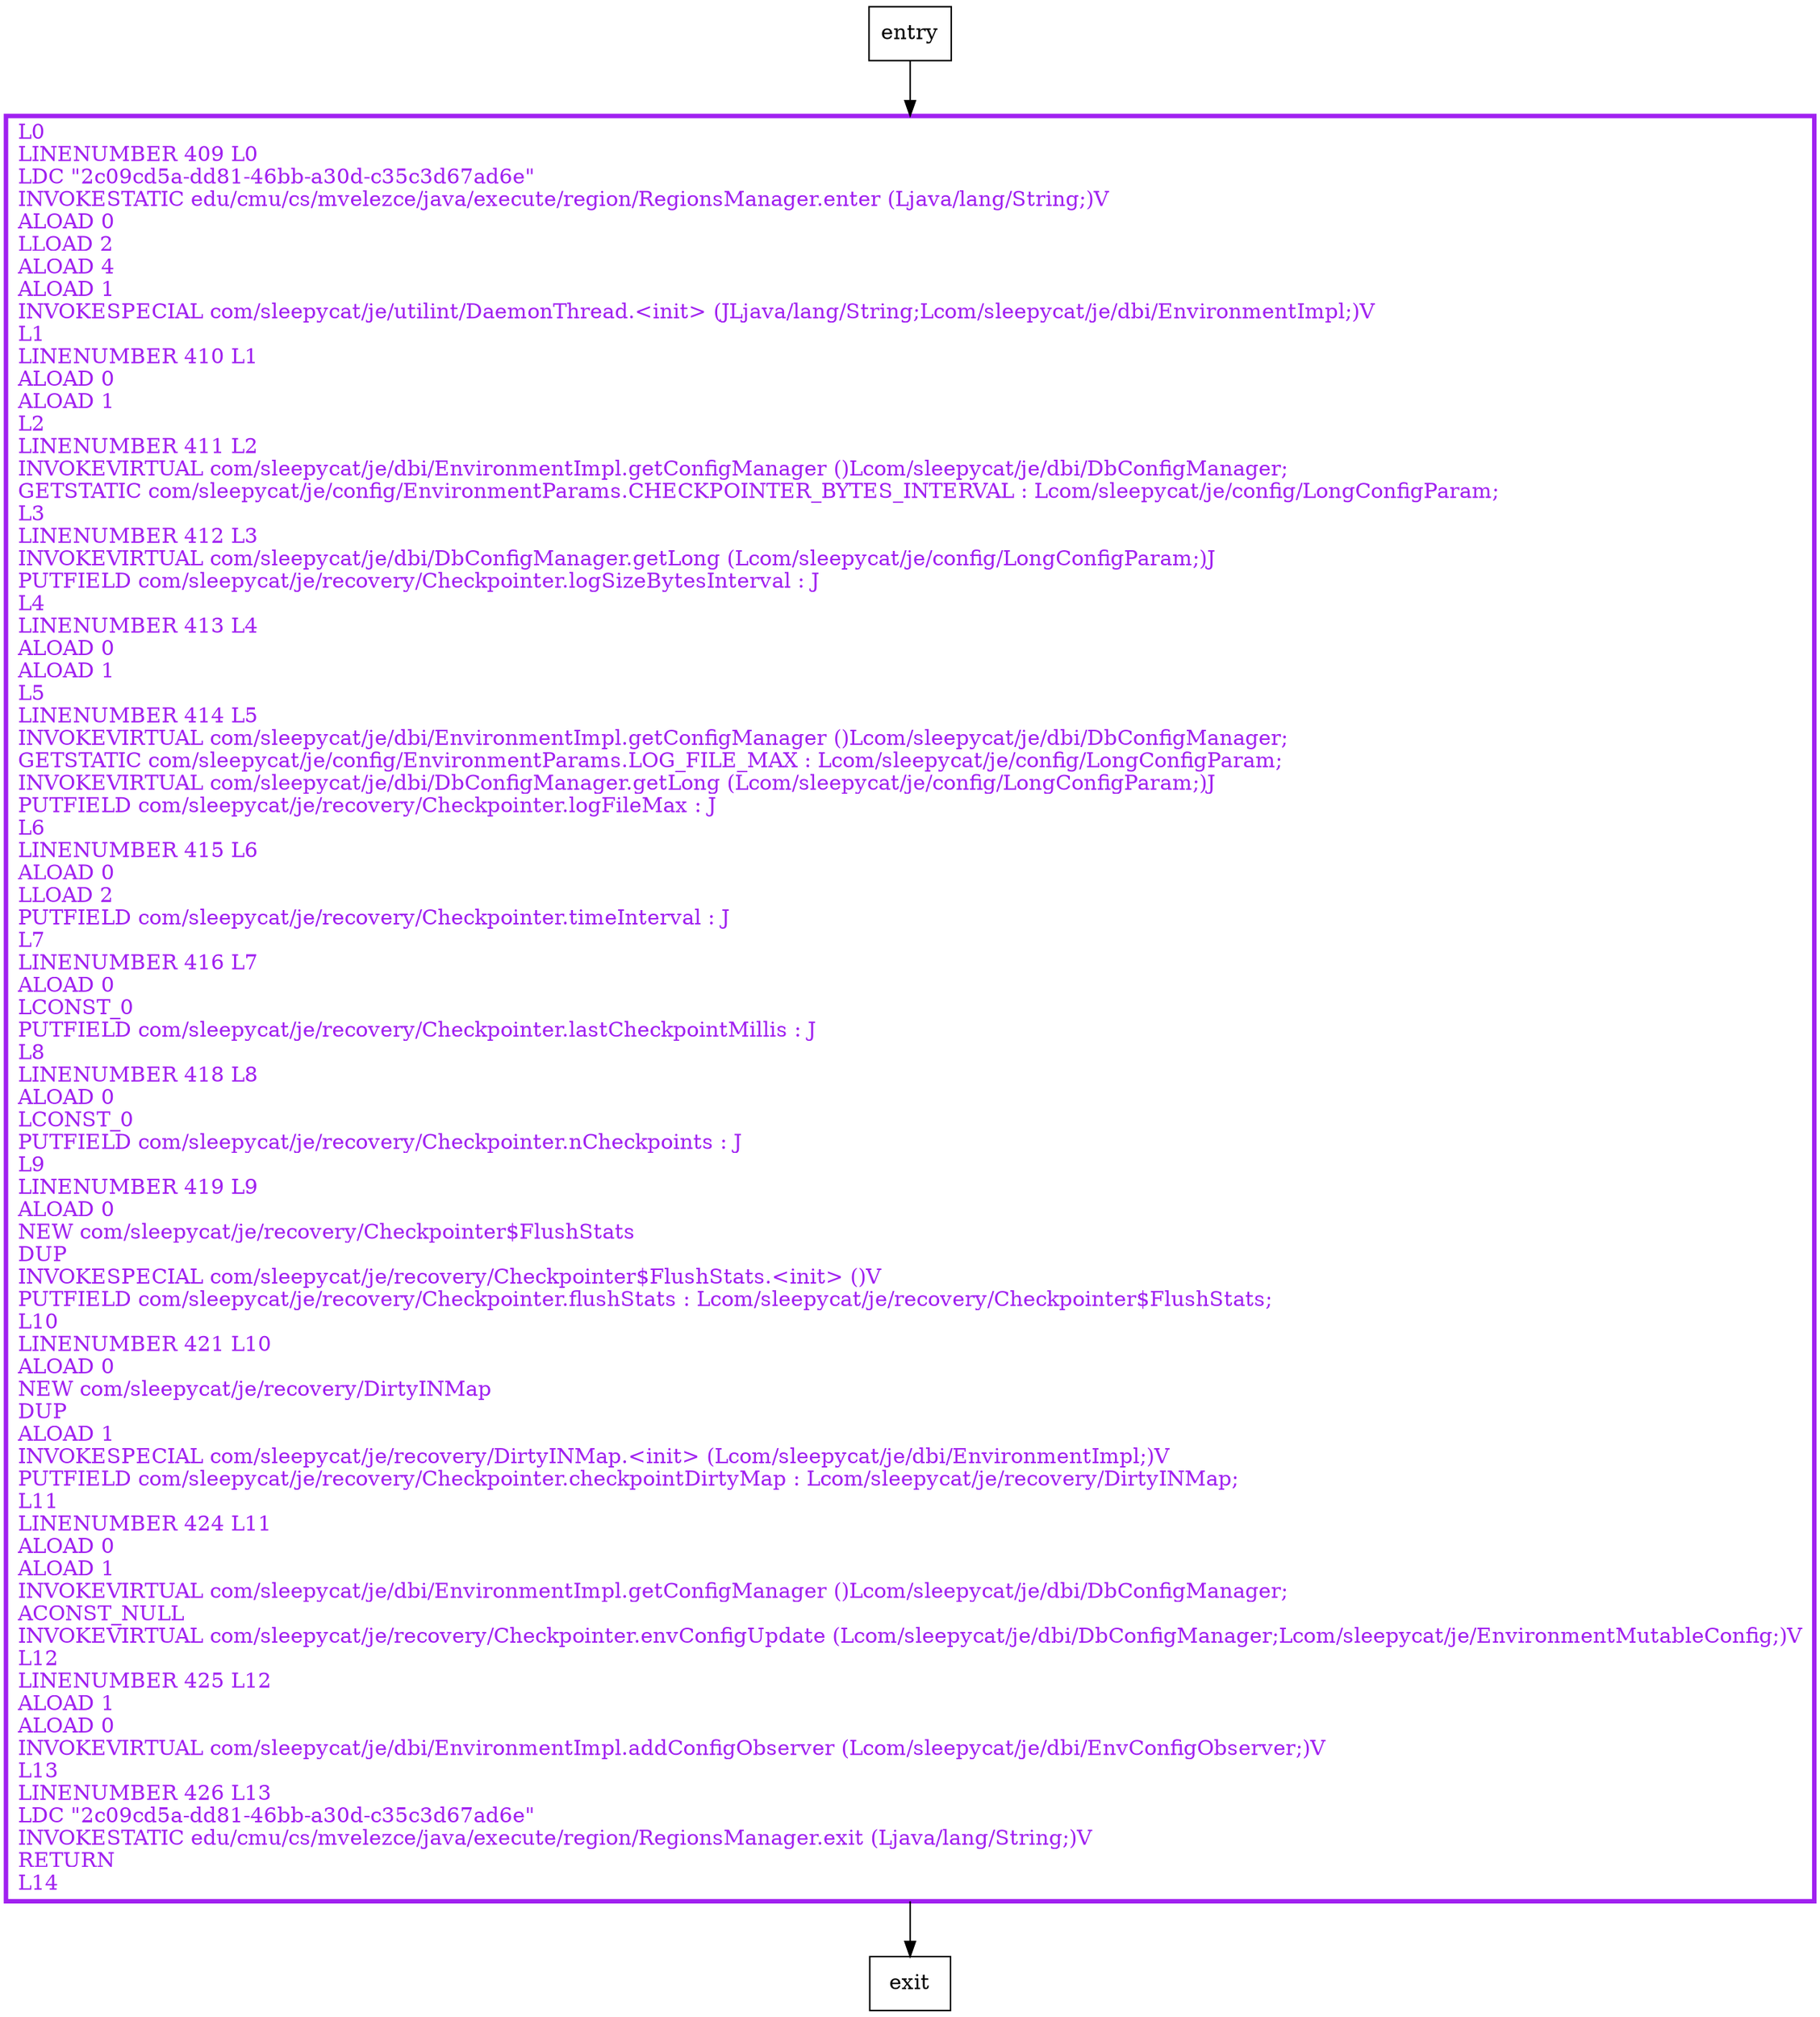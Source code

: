 digraph <init> {
node [shape=record];
1647126379 [label="L0\lLINENUMBER 409 L0\lLDC \"2c09cd5a-dd81-46bb-a30d-c35c3d67ad6e\"\lINVOKESTATIC edu/cmu/cs/mvelezce/java/execute/region/RegionsManager.enter (Ljava/lang/String;)V\lALOAD 0\lLLOAD 2\lALOAD 4\lALOAD 1\lINVOKESPECIAL com/sleepycat/je/utilint/DaemonThread.\<init\> (JLjava/lang/String;Lcom/sleepycat/je/dbi/EnvironmentImpl;)V\lL1\lLINENUMBER 410 L1\lALOAD 0\lALOAD 1\lL2\lLINENUMBER 411 L2\lINVOKEVIRTUAL com/sleepycat/je/dbi/EnvironmentImpl.getConfigManager ()Lcom/sleepycat/je/dbi/DbConfigManager;\lGETSTATIC com/sleepycat/je/config/EnvironmentParams.CHECKPOINTER_BYTES_INTERVAL : Lcom/sleepycat/je/config/LongConfigParam;\lL3\lLINENUMBER 412 L3\lINVOKEVIRTUAL com/sleepycat/je/dbi/DbConfigManager.getLong (Lcom/sleepycat/je/config/LongConfigParam;)J\lPUTFIELD com/sleepycat/je/recovery/Checkpointer.logSizeBytesInterval : J\lL4\lLINENUMBER 413 L4\lALOAD 0\lALOAD 1\lL5\lLINENUMBER 414 L5\lINVOKEVIRTUAL com/sleepycat/je/dbi/EnvironmentImpl.getConfigManager ()Lcom/sleepycat/je/dbi/DbConfigManager;\lGETSTATIC com/sleepycat/je/config/EnvironmentParams.LOG_FILE_MAX : Lcom/sleepycat/je/config/LongConfigParam;\lINVOKEVIRTUAL com/sleepycat/je/dbi/DbConfigManager.getLong (Lcom/sleepycat/je/config/LongConfigParam;)J\lPUTFIELD com/sleepycat/je/recovery/Checkpointer.logFileMax : J\lL6\lLINENUMBER 415 L6\lALOAD 0\lLLOAD 2\lPUTFIELD com/sleepycat/je/recovery/Checkpointer.timeInterval : J\lL7\lLINENUMBER 416 L7\lALOAD 0\lLCONST_0\lPUTFIELD com/sleepycat/je/recovery/Checkpointer.lastCheckpointMillis : J\lL8\lLINENUMBER 418 L8\lALOAD 0\lLCONST_0\lPUTFIELD com/sleepycat/je/recovery/Checkpointer.nCheckpoints : J\lL9\lLINENUMBER 419 L9\lALOAD 0\lNEW com/sleepycat/je/recovery/Checkpointer$FlushStats\lDUP\lINVOKESPECIAL com/sleepycat/je/recovery/Checkpointer$FlushStats.\<init\> ()V\lPUTFIELD com/sleepycat/je/recovery/Checkpointer.flushStats : Lcom/sleepycat/je/recovery/Checkpointer$FlushStats;\lL10\lLINENUMBER 421 L10\lALOAD 0\lNEW com/sleepycat/je/recovery/DirtyINMap\lDUP\lALOAD 1\lINVOKESPECIAL com/sleepycat/je/recovery/DirtyINMap.\<init\> (Lcom/sleepycat/je/dbi/EnvironmentImpl;)V\lPUTFIELD com/sleepycat/je/recovery/Checkpointer.checkpointDirtyMap : Lcom/sleepycat/je/recovery/DirtyINMap;\lL11\lLINENUMBER 424 L11\lALOAD 0\lALOAD 1\lINVOKEVIRTUAL com/sleepycat/je/dbi/EnvironmentImpl.getConfigManager ()Lcom/sleepycat/je/dbi/DbConfigManager;\lACONST_NULL\lINVOKEVIRTUAL com/sleepycat/je/recovery/Checkpointer.envConfigUpdate (Lcom/sleepycat/je/dbi/DbConfigManager;Lcom/sleepycat/je/EnvironmentMutableConfig;)V\lL12\lLINENUMBER 425 L12\lALOAD 1\lALOAD 0\lINVOKEVIRTUAL com/sleepycat/je/dbi/EnvironmentImpl.addConfigObserver (Lcom/sleepycat/je/dbi/EnvConfigObserver;)V\lL13\lLINENUMBER 426 L13\lLDC \"2c09cd5a-dd81-46bb-a30d-c35c3d67ad6e\"\lINVOKESTATIC edu/cmu/cs/mvelezce/java/execute/region/RegionsManager.exit (Ljava/lang/String;)V\lRETURN\lL14\l"];
entry;
exit;
entry -> 1647126379
1647126379 -> exit
1647126379[fontcolor="purple", penwidth=3, color="purple"];
}
